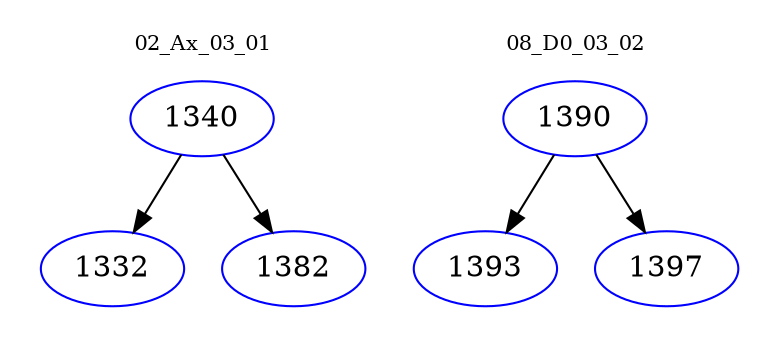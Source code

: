 digraph{
subgraph cluster_0 {
color = white
label = "02_Ax_03_01";
fontsize=10;
T0_1340 [label="1340", color="blue"]
T0_1340 -> T0_1332 [color="black"]
T0_1332 [label="1332", color="blue"]
T0_1340 -> T0_1382 [color="black"]
T0_1382 [label="1382", color="blue"]
}
subgraph cluster_1 {
color = white
label = "08_D0_03_02";
fontsize=10;
T1_1390 [label="1390", color="blue"]
T1_1390 -> T1_1393 [color="black"]
T1_1393 [label="1393", color="blue"]
T1_1390 -> T1_1397 [color="black"]
T1_1397 [label="1397", color="blue"]
}
}
